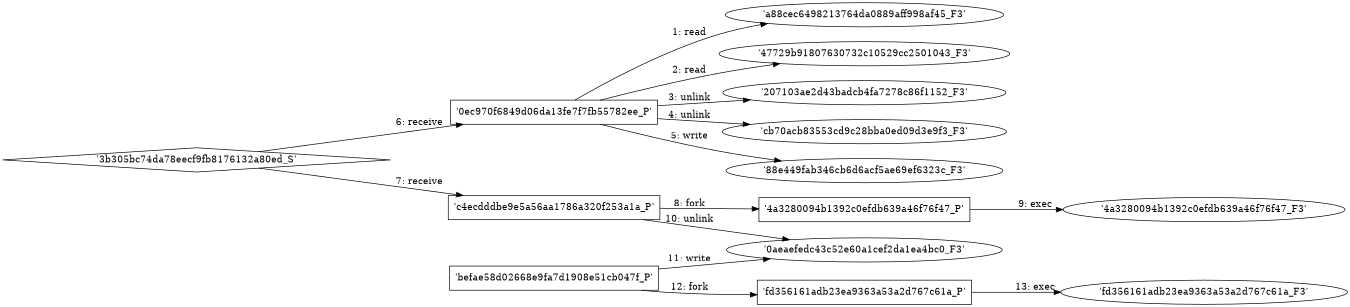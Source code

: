 digraph "D:\Learning\Paper\apt\基于CTI的攻击预警\Dataset\攻击图\ASGfromALLCTI\Threat Source newsletter (Jan. 9, 2019).dot" {
rankdir="LR"
size="9"
fixedsize="false"
splines="true"
nodesep=0.3
ranksep=0
fontsize=10
overlap="scalexy"
engine= "neato"
	"'a88cec6498213764da0889aff998af45_F3'" [node_type=file shape=ellipse]
	"'0ec970f6849d06da13fe7f7fb55782ee_P'" [node_type=Process shape=box]
	"'0ec970f6849d06da13fe7f7fb55782ee_P'" -> "'a88cec6498213764da0889aff998af45_F3'" [label="1: read"]
	"'47729b91807630732c10529cc2501043_F3'" [node_type=file shape=ellipse]
	"'0ec970f6849d06da13fe7f7fb55782ee_P'" [node_type=Process shape=box]
	"'0ec970f6849d06da13fe7f7fb55782ee_P'" -> "'47729b91807630732c10529cc2501043_F3'" [label="2: read"]
	"'207103ae2d43badcb4fa7278c86f1152_F3'" [node_type=file shape=ellipse]
	"'0ec970f6849d06da13fe7f7fb55782ee_P'" [node_type=Process shape=box]
	"'0ec970f6849d06da13fe7f7fb55782ee_P'" -> "'207103ae2d43badcb4fa7278c86f1152_F3'" [label="3: unlink"]
	"'cb70acb83553cd9c28bba0ed09d3e9f3_F3'" [node_type=file shape=ellipse]
	"'0ec970f6849d06da13fe7f7fb55782ee_P'" [node_type=Process shape=box]
	"'0ec970f6849d06da13fe7f7fb55782ee_P'" -> "'cb70acb83553cd9c28bba0ed09d3e9f3_F3'" [label="4: unlink"]
	"'88e449fab346cb6d6acf5ae69ef6323c_F3'" [node_type=file shape=ellipse]
	"'0ec970f6849d06da13fe7f7fb55782ee_P'" [node_type=Process shape=box]
	"'0ec970f6849d06da13fe7f7fb55782ee_P'" -> "'88e449fab346cb6d6acf5ae69ef6323c_F3'" [label="5: write"]
	"'0ec970f6849d06da13fe7f7fb55782ee_P'" [node_type=Process shape=box]
	"'3b305bc74da78eecf9fb8176132a80ed_S'" [node_type=Socket shape=diamond]
	"'3b305bc74da78eecf9fb8176132a80ed_S'" -> "'0ec970f6849d06da13fe7f7fb55782ee_P'" [label="6: receive"]
	"'c4ecdddbe9e5a56aa1786a320f253a1a_P'" [node_type=Process shape=box]
	"'3b305bc74da78eecf9fb8176132a80ed_S'" [node_type=Socket shape=diamond]
	"'3b305bc74da78eecf9fb8176132a80ed_S'" -> "'c4ecdddbe9e5a56aa1786a320f253a1a_P'" [label="7: receive"]
	"'c4ecdddbe9e5a56aa1786a320f253a1a_P'" [node_type=Process shape=box]
	"'4a3280094b1392c0efdb639a46f76f47_P'" [node_type=Process shape=box]
	"'c4ecdddbe9e5a56aa1786a320f253a1a_P'" -> "'4a3280094b1392c0efdb639a46f76f47_P'" [label="8: fork"]
	"'4a3280094b1392c0efdb639a46f76f47_P'" [node_type=Process shape=box]
	"'4a3280094b1392c0efdb639a46f76f47_F3'" [node_type=File shape=ellipse]
	"'4a3280094b1392c0efdb639a46f76f47_P'" -> "'4a3280094b1392c0efdb639a46f76f47_F3'" [label="9: exec"]
	"'0aeaefedc43c52e60a1cef2da1ea4bc0_F3'" [node_type=file shape=ellipse]
	"'c4ecdddbe9e5a56aa1786a320f253a1a_P'" [node_type=Process shape=box]
	"'c4ecdddbe9e5a56aa1786a320f253a1a_P'" -> "'0aeaefedc43c52e60a1cef2da1ea4bc0_F3'" [label="10: unlink"]
	"'0aeaefedc43c52e60a1cef2da1ea4bc0_F3'" [node_type=file shape=ellipse]
	"'befae58d02668e9fa7d1908e51cb047f_P'" [node_type=Process shape=box]
	"'befae58d02668e9fa7d1908e51cb047f_P'" -> "'0aeaefedc43c52e60a1cef2da1ea4bc0_F3'" [label="11: write"]
	"'befae58d02668e9fa7d1908e51cb047f_P'" [node_type=Process shape=box]
	"'fd356161adb23ea9363a53a2d767c61a_P'" [node_type=Process shape=box]
	"'befae58d02668e9fa7d1908e51cb047f_P'" -> "'fd356161adb23ea9363a53a2d767c61a_P'" [label="12: fork"]
	"'fd356161adb23ea9363a53a2d767c61a_P'" [node_type=Process shape=box]
	"'fd356161adb23ea9363a53a2d767c61a_F3'" [node_type=File shape=ellipse]
	"'fd356161adb23ea9363a53a2d767c61a_P'" -> "'fd356161adb23ea9363a53a2d767c61a_F3'" [label="13: exec"]
}
